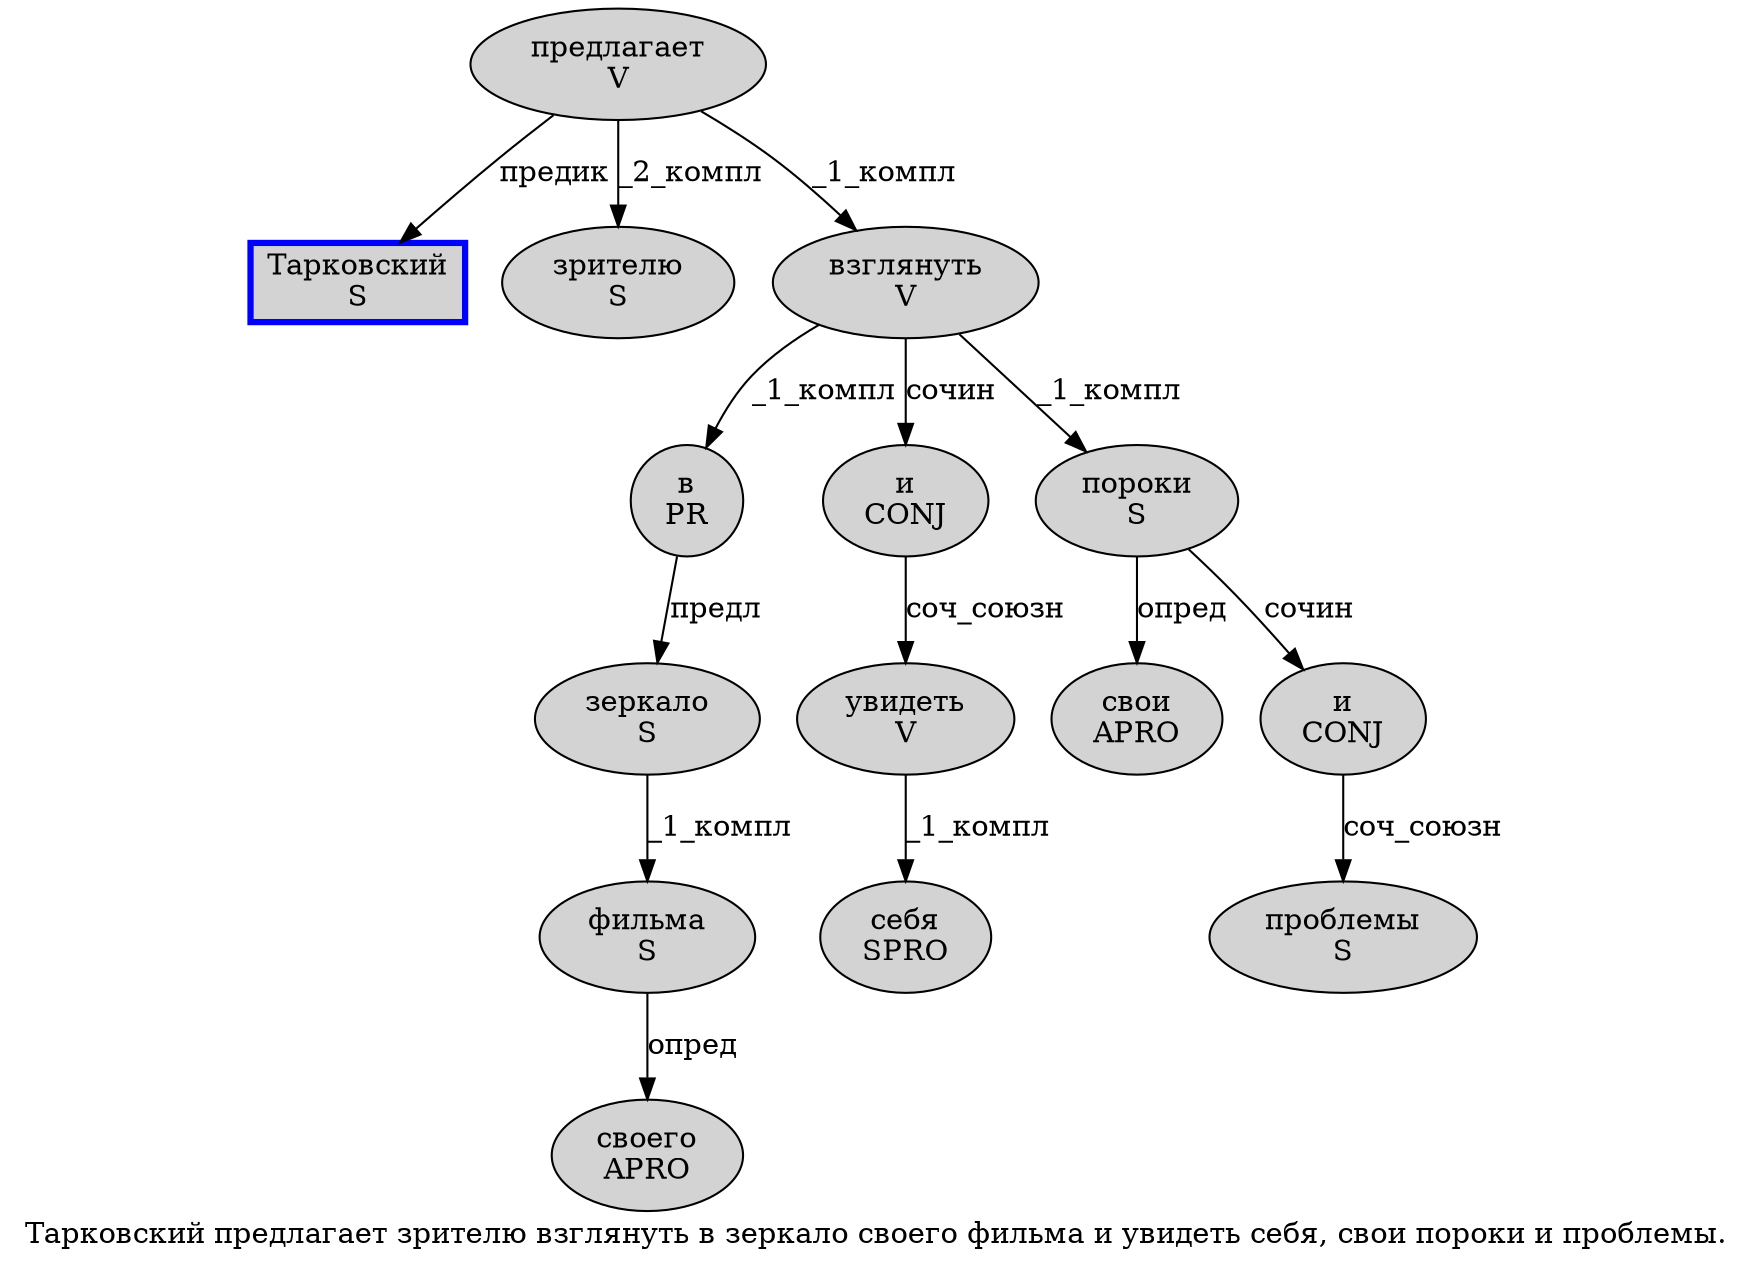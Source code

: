 digraph SENTENCE_2052 {
	graph [label="Тарковский предлагает зрителю взглянуть в зеркало своего фильма и увидеть себя, свои пороки и проблемы."]
	node [style=filled]
		0 [label="Тарковский
S" color=blue fillcolor=lightgray penwidth=3 shape=box]
		1 [label="предлагает
V" color="" fillcolor=lightgray penwidth=1 shape=ellipse]
		2 [label="зрителю
S" color="" fillcolor=lightgray penwidth=1 shape=ellipse]
		3 [label="взглянуть
V" color="" fillcolor=lightgray penwidth=1 shape=ellipse]
		4 [label="в
PR" color="" fillcolor=lightgray penwidth=1 shape=ellipse]
		5 [label="зеркало
S" color="" fillcolor=lightgray penwidth=1 shape=ellipse]
		6 [label="своего
APRO" color="" fillcolor=lightgray penwidth=1 shape=ellipse]
		7 [label="фильма
S" color="" fillcolor=lightgray penwidth=1 shape=ellipse]
		8 [label="и
CONJ" color="" fillcolor=lightgray penwidth=1 shape=ellipse]
		9 [label="увидеть
V" color="" fillcolor=lightgray penwidth=1 shape=ellipse]
		10 [label="себя
SPRO" color="" fillcolor=lightgray penwidth=1 shape=ellipse]
		12 [label="свои
APRO" color="" fillcolor=lightgray penwidth=1 shape=ellipse]
		13 [label="пороки
S" color="" fillcolor=lightgray penwidth=1 shape=ellipse]
		14 [label="и
CONJ" color="" fillcolor=lightgray penwidth=1 shape=ellipse]
		15 [label="проблемы
S" color="" fillcolor=lightgray penwidth=1 shape=ellipse]
			14 -> 15 [label="соч_союзн"]
			4 -> 5 [label="предл"]
			13 -> 12 [label="опред"]
			13 -> 14 [label="сочин"]
			7 -> 6 [label="опред"]
			8 -> 9 [label="соч_союзн"]
			9 -> 10 [label="_1_компл"]
			3 -> 4 [label="_1_компл"]
			3 -> 8 [label="сочин"]
			3 -> 13 [label="_1_компл"]
			5 -> 7 [label="_1_компл"]
			1 -> 0 [label="предик"]
			1 -> 2 [label="_2_компл"]
			1 -> 3 [label="_1_компл"]
}